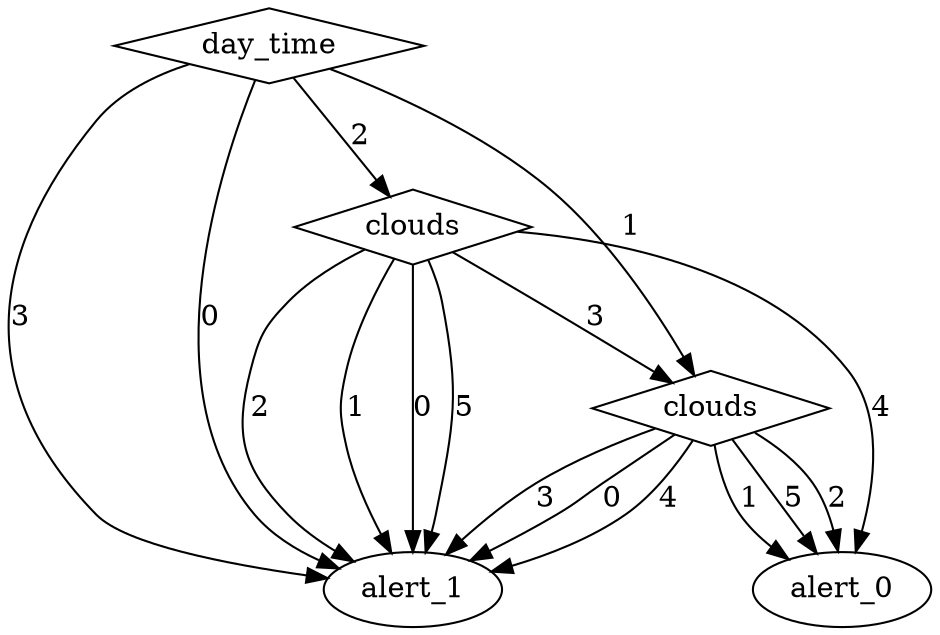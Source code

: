 digraph {
node [label=alert_0,style=""] alert_0
node [label=alert_1,style=""] alert_1
node [label=alert_1,style=""] alert_1
node [label=alert_0,style=""] alert_0
node [label=alert_0,style=""] alert_0
node [label=alert_1,style=""] alert_1
node [label=alert_1,style=""] alert_1
node [label=alert_0,style=""] alert_0
node [label=alert_1,style=""] alert_1
node [label=alert_1,style=""] alert_1
node [label=alert_1,style=""] alert_1
node [label=alert_1,style=""] alert_1
node [label=alert_1,style=""] alert_1
node [label=clouds,shape="diamond",style=""] 2
node [label=clouds,shape="diamond",style=""] 1
node [label=day_time,shape="diamond",style=""] 0

2 -> alert_0 [label="5"]
2 -> alert_1 [label="4"]
2 -> alert_1 [label="3"]
2 -> alert_0 [label="2"]
2 -> alert_0 [label="1"]
2 -> alert_1 [label="0"]
1 -> alert_1 [label="5"]
1 -> alert_0 [label="4"]
1 -> 2 [label="3"]
1 -> alert_1 [label="2"]
1 -> alert_1 [label="1"]
1 -> alert_1 [label="0"]
0 -> alert_1 [label="3"]
0 -> 1 [label="2"]
0 -> 2 [label="1"]
0 -> alert_1 [label="0"]
}